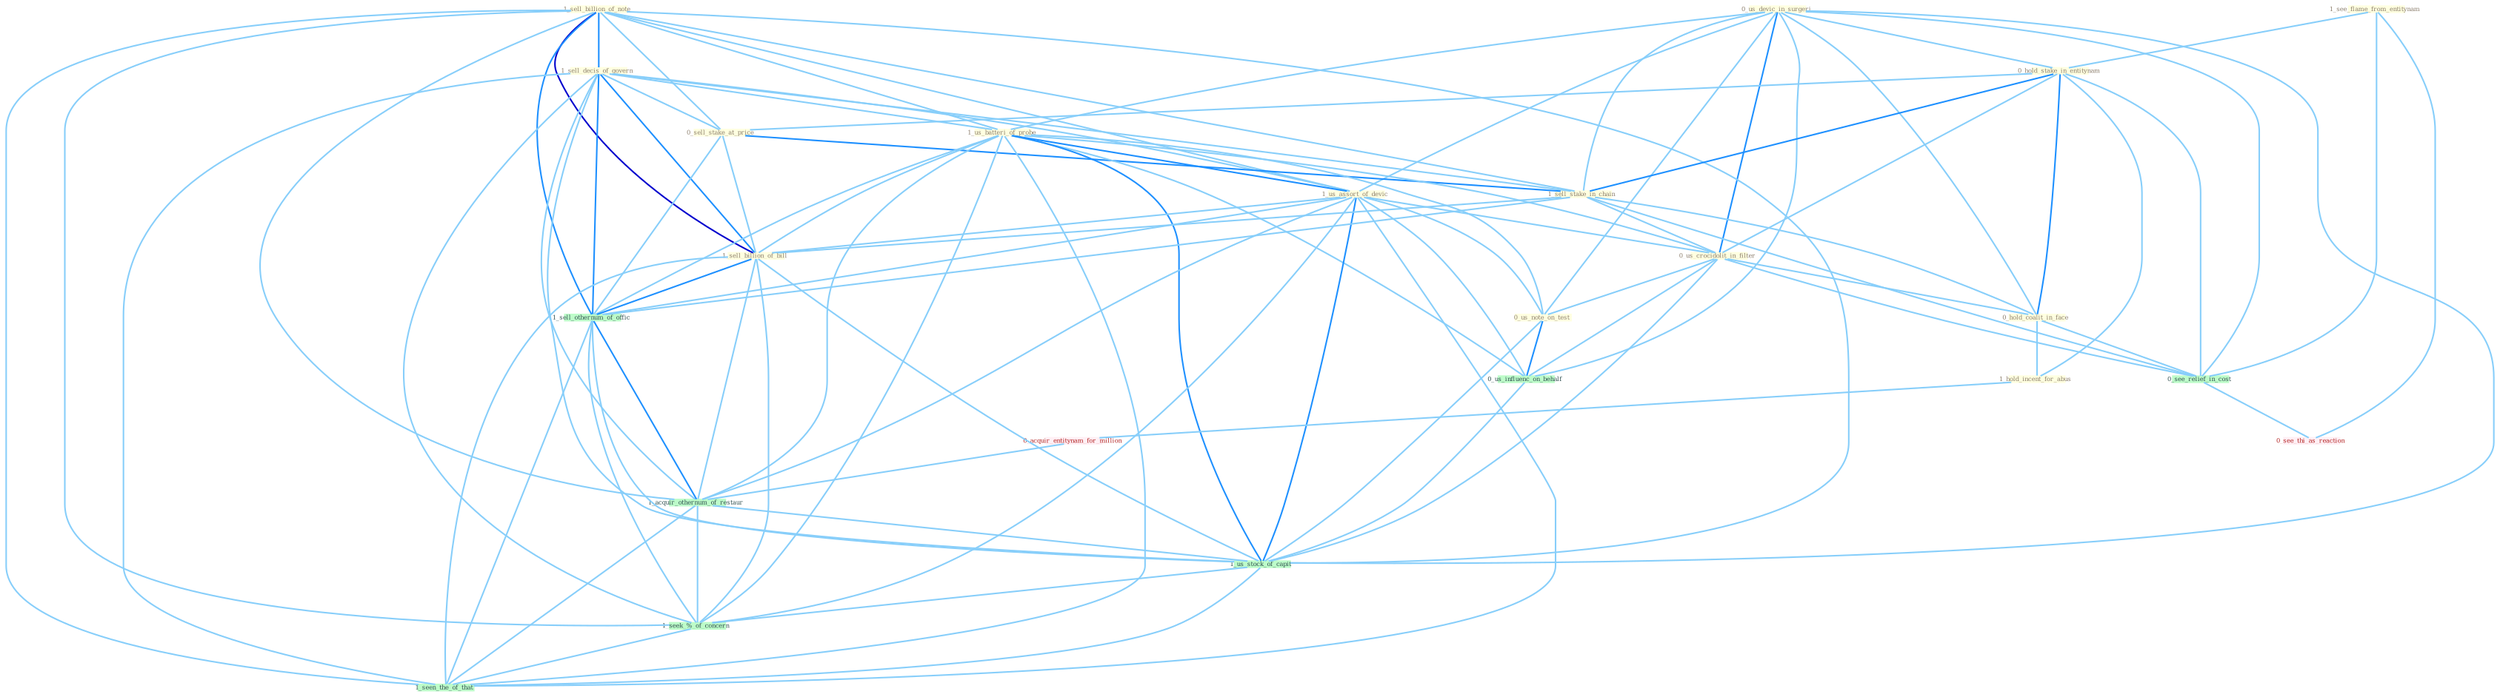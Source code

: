Graph G{ 
    node
    [shape=polygon,style=filled,width=.5,height=.06,color="#BDFCC9",fixedsize=true,fontsize=4,
    fontcolor="#2f4f4f"];
    {node
    [color="#ffffe0", fontcolor="#8b7d6b"] "0_us_devic_in_surgeri " "1_sell_billion_of_note " "1_see_flame_from_entitynam " "0_hold_stake_in_entitynam " "1_sell_decis_of_govern " "0_sell_stake_at_price " "1_us_batteri_of_probe " "1_us_assort_of_devic " "1_sell_stake_in_chain " "0_us_crocidolit_in_filter " "0_us_note_on_test " "0_hold_coalit_in_face " "1_hold_incent_for_abus " "1_sell_billion_of_bill "}
{node [color="#fff0f5", fontcolor="#b22222"] "0_acquir_entitynam_for_million " "0_see_thi_as_reaction "}
edge [color="#B0E2FF"];

	"0_us_devic_in_surgeri " -- "0_hold_stake_in_entitynam " [w="1", color="#87cefa" ];
	"0_us_devic_in_surgeri " -- "1_us_batteri_of_probe " [w="1", color="#87cefa" ];
	"0_us_devic_in_surgeri " -- "1_us_assort_of_devic " [w="1", color="#87cefa" ];
	"0_us_devic_in_surgeri " -- "1_sell_stake_in_chain " [w="1", color="#87cefa" ];
	"0_us_devic_in_surgeri " -- "0_us_crocidolit_in_filter " [w="2", color="#1e90ff" , len=0.8];
	"0_us_devic_in_surgeri " -- "0_us_note_on_test " [w="1", color="#87cefa" ];
	"0_us_devic_in_surgeri " -- "0_hold_coalit_in_face " [w="1", color="#87cefa" ];
	"0_us_devic_in_surgeri " -- "0_us_influenc_on_behalf " [w="1", color="#87cefa" ];
	"0_us_devic_in_surgeri " -- "0_see_relief_in_cost " [w="1", color="#87cefa" ];
	"0_us_devic_in_surgeri " -- "1_us_stock_of_capit " [w="1", color="#87cefa" ];
	"1_sell_billion_of_note " -- "1_sell_decis_of_govern " [w="2", color="#1e90ff" , len=0.8];
	"1_sell_billion_of_note " -- "0_sell_stake_at_price " [w="1", color="#87cefa" ];
	"1_sell_billion_of_note " -- "1_us_batteri_of_probe " [w="1", color="#87cefa" ];
	"1_sell_billion_of_note " -- "1_us_assort_of_devic " [w="1", color="#87cefa" ];
	"1_sell_billion_of_note " -- "1_sell_stake_in_chain " [w="1", color="#87cefa" ];
	"1_sell_billion_of_note " -- "1_sell_billion_of_bill " [w="3", color="#0000cd" , len=0.6];
	"1_sell_billion_of_note " -- "1_sell_othernum_of_offic " [w="2", color="#1e90ff" , len=0.8];
	"1_sell_billion_of_note " -- "1_acquir_othernum_of_restaur " [w="1", color="#87cefa" ];
	"1_sell_billion_of_note " -- "1_us_stock_of_capit " [w="1", color="#87cefa" ];
	"1_sell_billion_of_note " -- "1_seek_%_of_concern " [w="1", color="#87cefa" ];
	"1_sell_billion_of_note " -- "1_seen_the_of_that " [w="1", color="#87cefa" ];
	"1_see_flame_from_entitynam " -- "0_hold_stake_in_entitynam " [w="1", color="#87cefa" ];
	"1_see_flame_from_entitynam " -- "0_see_relief_in_cost " [w="1", color="#87cefa" ];
	"1_see_flame_from_entitynam " -- "0_see_thi_as_reaction " [w="1", color="#87cefa" ];
	"0_hold_stake_in_entitynam " -- "0_sell_stake_at_price " [w="1", color="#87cefa" ];
	"0_hold_stake_in_entitynam " -- "1_sell_stake_in_chain " [w="2", color="#1e90ff" , len=0.8];
	"0_hold_stake_in_entitynam " -- "0_us_crocidolit_in_filter " [w="1", color="#87cefa" ];
	"0_hold_stake_in_entitynam " -- "0_hold_coalit_in_face " [w="2", color="#1e90ff" , len=0.8];
	"0_hold_stake_in_entitynam " -- "1_hold_incent_for_abus " [w="1", color="#87cefa" ];
	"0_hold_stake_in_entitynam " -- "0_see_relief_in_cost " [w="1", color="#87cefa" ];
	"1_sell_decis_of_govern " -- "0_sell_stake_at_price " [w="1", color="#87cefa" ];
	"1_sell_decis_of_govern " -- "1_us_batteri_of_probe " [w="1", color="#87cefa" ];
	"1_sell_decis_of_govern " -- "1_us_assort_of_devic " [w="1", color="#87cefa" ];
	"1_sell_decis_of_govern " -- "1_sell_stake_in_chain " [w="1", color="#87cefa" ];
	"1_sell_decis_of_govern " -- "1_sell_billion_of_bill " [w="2", color="#1e90ff" , len=0.8];
	"1_sell_decis_of_govern " -- "1_sell_othernum_of_offic " [w="2", color="#1e90ff" , len=0.8];
	"1_sell_decis_of_govern " -- "1_acquir_othernum_of_restaur " [w="1", color="#87cefa" ];
	"1_sell_decis_of_govern " -- "1_us_stock_of_capit " [w="1", color="#87cefa" ];
	"1_sell_decis_of_govern " -- "1_seek_%_of_concern " [w="1", color="#87cefa" ];
	"1_sell_decis_of_govern " -- "1_seen_the_of_that " [w="1", color="#87cefa" ];
	"0_sell_stake_at_price " -- "1_sell_stake_in_chain " [w="2", color="#1e90ff" , len=0.8];
	"0_sell_stake_at_price " -- "1_sell_billion_of_bill " [w="1", color="#87cefa" ];
	"0_sell_stake_at_price " -- "1_sell_othernum_of_offic " [w="1", color="#87cefa" ];
	"1_us_batteri_of_probe " -- "1_us_assort_of_devic " [w="2", color="#1e90ff" , len=0.8];
	"1_us_batteri_of_probe " -- "0_us_crocidolit_in_filter " [w="1", color="#87cefa" ];
	"1_us_batteri_of_probe " -- "0_us_note_on_test " [w="1", color="#87cefa" ];
	"1_us_batteri_of_probe " -- "1_sell_billion_of_bill " [w="1", color="#87cefa" ];
	"1_us_batteri_of_probe " -- "1_sell_othernum_of_offic " [w="1", color="#87cefa" ];
	"1_us_batteri_of_probe " -- "0_us_influenc_on_behalf " [w="1", color="#87cefa" ];
	"1_us_batteri_of_probe " -- "1_acquir_othernum_of_restaur " [w="1", color="#87cefa" ];
	"1_us_batteri_of_probe " -- "1_us_stock_of_capit " [w="2", color="#1e90ff" , len=0.8];
	"1_us_batteri_of_probe " -- "1_seek_%_of_concern " [w="1", color="#87cefa" ];
	"1_us_batteri_of_probe " -- "1_seen_the_of_that " [w="1", color="#87cefa" ];
	"1_us_assort_of_devic " -- "0_us_crocidolit_in_filter " [w="1", color="#87cefa" ];
	"1_us_assort_of_devic " -- "0_us_note_on_test " [w="1", color="#87cefa" ];
	"1_us_assort_of_devic " -- "1_sell_billion_of_bill " [w="1", color="#87cefa" ];
	"1_us_assort_of_devic " -- "1_sell_othernum_of_offic " [w="1", color="#87cefa" ];
	"1_us_assort_of_devic " -- "0_us_influenc_on_behalf " [w="1", color="#87cefa" ];
	"1_us_assort_of_devic " -- "1_acquir_othernum_of_restaur " [w="1", color="#87cefa" ];
	"1_us_assort_of_devic " -- "1_us_stock_of_capit " [w="2", color="#1e90ff" , len=0.8];
	"1_us_assort_of_devic " -- "1_seek_%_of_concern " [w="1", color="#87cefa" ];
	"1_us_assort_of_devic " -- "1_seen_the_of_that " [w="1", color="#87cefa" ];
	"1_sell_stake_in_chain " -- "0_us_crocidolit_in_filter " [w="1", color="#87cefa" ];
	"1_sell_stake_in_chain " -- "0_hold_coalit_in_face " [w="1", color="#87cefa" ];
	"1_sell_stake_in_chain " -- "1_sell_billion_of_bill " [w="1", color="#87cefa" ];
	"1_sell_stake_in_chain " -- "1_sell_othernum_of_offic " [w="1", color="#87cefa" ];
	"1_sell_stake_in_chain " -- "0_see_relief_in_cost " [w="1", color="#87cefa" ];
	"0_us_crocidolit_in_filter " -- "0_us_note_on_test " [w="1", color="#87cefa" ];
	"0_us_crocidolit_in_filter " -- "0_hold_coalit_in_face " [w="1", color="#87cefa" ];
	"0_us_crocidolit_in_filter " -- "0_us_influenc_on_behalf " [w="1", color="#87cefa" ];
	"0_us_crocidolit_in_filter " -- "0_see_relief_in_cost " [w="1", color="#87cefa" ];
	"0_us_crocidolit_in_filter " -- "1_us_stock_of_capit " [w="1", color="#87cefa" ];
	"0_us_note_on_test " -- "0_us_influenc_on_behalf " [w="2", color="#1e90ff" , len=0.8];
	"0_us_note_on_test " -- "1_us_stock_of_capit " [w="1", color="#87cefa" ];
	"0_hold_coalit_in_face " -- "1_hold_incent_for_abus " [w="1", color="#87cefa" ];
	"0_hold_coalit_in_face " -- "0_see_relief_in_cost " [w="1", color="#87cefa" ];
	"1_hold_incent_for_abus " -- "0_acquir_entitynam_for_million " [w="1", color="#87cefa" ];
	"1_sell_billion_of_bill " -- "1_sell_othernum_of_offic " [w="2", color="#1e90ff" , len=0.8];
	"1_sell_billion_of_bill " -- "1_acquir_othernum_of_restaur " [w="1", color="#87cefa" ];
	"1_sell_billion_of_bill " -- "1_us_stock_of_capit " [w="1", color="#87cefa" ];
	"1_sell_billion_of_bill " -- "1_seek_%_of_concern " [w="1", color="#87cefa" ];
	"1_sell_billion_of_bill " -- "1_seen_the_of_that " [w="1", color="#87cefa" ];
	"0_acquir_entitynam_for_million " -- "1_acquir_othernum_of_restaur " [w="1", color="#87cefa" ];
	"1_sell_othernum_of_offic " -- "1_acquir_othernum_of_restaur " [w="2", color="#1e90ff" , len=0.8];
	"1_sell_othernum_of_offic " -- "1_us_stock_of_capit " [w="1", color="#87cefa" ];
	"1_sell_othernum_of_offic " -- "1_seek_%_of_concern " [w="1", color="#87cefa" ];
	"1_sell_othernum_of_offic " -- "1_seen_the_of_that " [w="1", color="#87cefa" ];
	"0_us_influenc_on_behalf " -- "1_us_stock_of_capit " [w="1", color="#87cefa" ];
	"0_see_relief_in_cost " -- "0_see_thi_as_reaction " [w="1", color="#87cefa" ];
	"1_acquir_othernum_of_restaur " -- "1_us_stock_of_capit " [w="1", color="#87cefa" ];
	"1_acquir_othernum_of_restaur " -- "1_seek_%_of_concern " [w="1", color="#87cefa" ];
	"1_acquir_othernum_of_restaur " -- "1_seen_the_of_that " [w="1", color="#87cefa" ];
	"1_us_stock_of_capit " -- "1_seek_%_of_concern " [w="1", color="#87cefa" ];
	"1_us_stock_of_capit " -- "1_seen_the_of_that " [w="1", color="#87cefa" ];
	"1_seek_%_of_concern " -- "1_seen_the_of_that " [w="1", color="#87cefa" ];
}